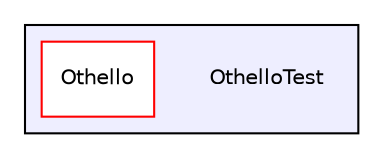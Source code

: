 digraph "/Users/itoutomohiko/Documents/SourceTree/OthelloTest" {
  compound=true
  node [ fontsize="10", fontname="Helvetica"];
  edge [ labelfontsize="10", labelfontname="Helvetica"];
  subgraph clusterdir_5b5b4e709c0766066b04ab61ca05f6de {
    graph [ bgcolor="#eeeeff", pencolor="black", label="" URL="dir_5b5b4e709c0766066b04ab61ca05f6de.html"];
    dir_5b5b4e709c0766066b04ab61ca05f6de [shape=plaintext label="OthelloTest"];
    dir_e036d5bcb7286741379924190fa1a3a0 [shape=box label="Othello" color="red" fillcolor="white" style="filled" URL="dir_e036d5bcb7286741379924190fa1a3a0.html"];
  }
}
